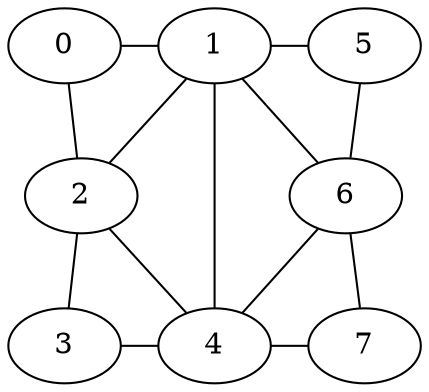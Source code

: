 // first example graph in https://en.wikipedia.org/wiki/Tree_decomposition

graph g {

    { rank = same; 0; 1; 5; }
    { rank = same; 2; 6; }
    { rank = same; 3; 4; 7; }

    0 -- { 1 2 } // a
    1 -- { 4 5 6 } // b
    2 -- { 1 3 4 } // c
    3 -- { 4 } // d
    4 -- { 6 7 } // e
    5 -- { 6 } // f
    6 -- { 7 } // g
    7 -- { } // h
}
